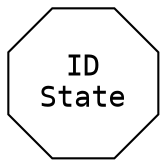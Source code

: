 digraph G{
    graph [fontname = "Courier"];
    node [fontname = "Courier",fixedsize = true,width = 1,height = 1];
    edge [fontname = "Courier"];
    labelloc="t";
    fontsize=35;
    4[label="ID\nState",shape=octagon];
}